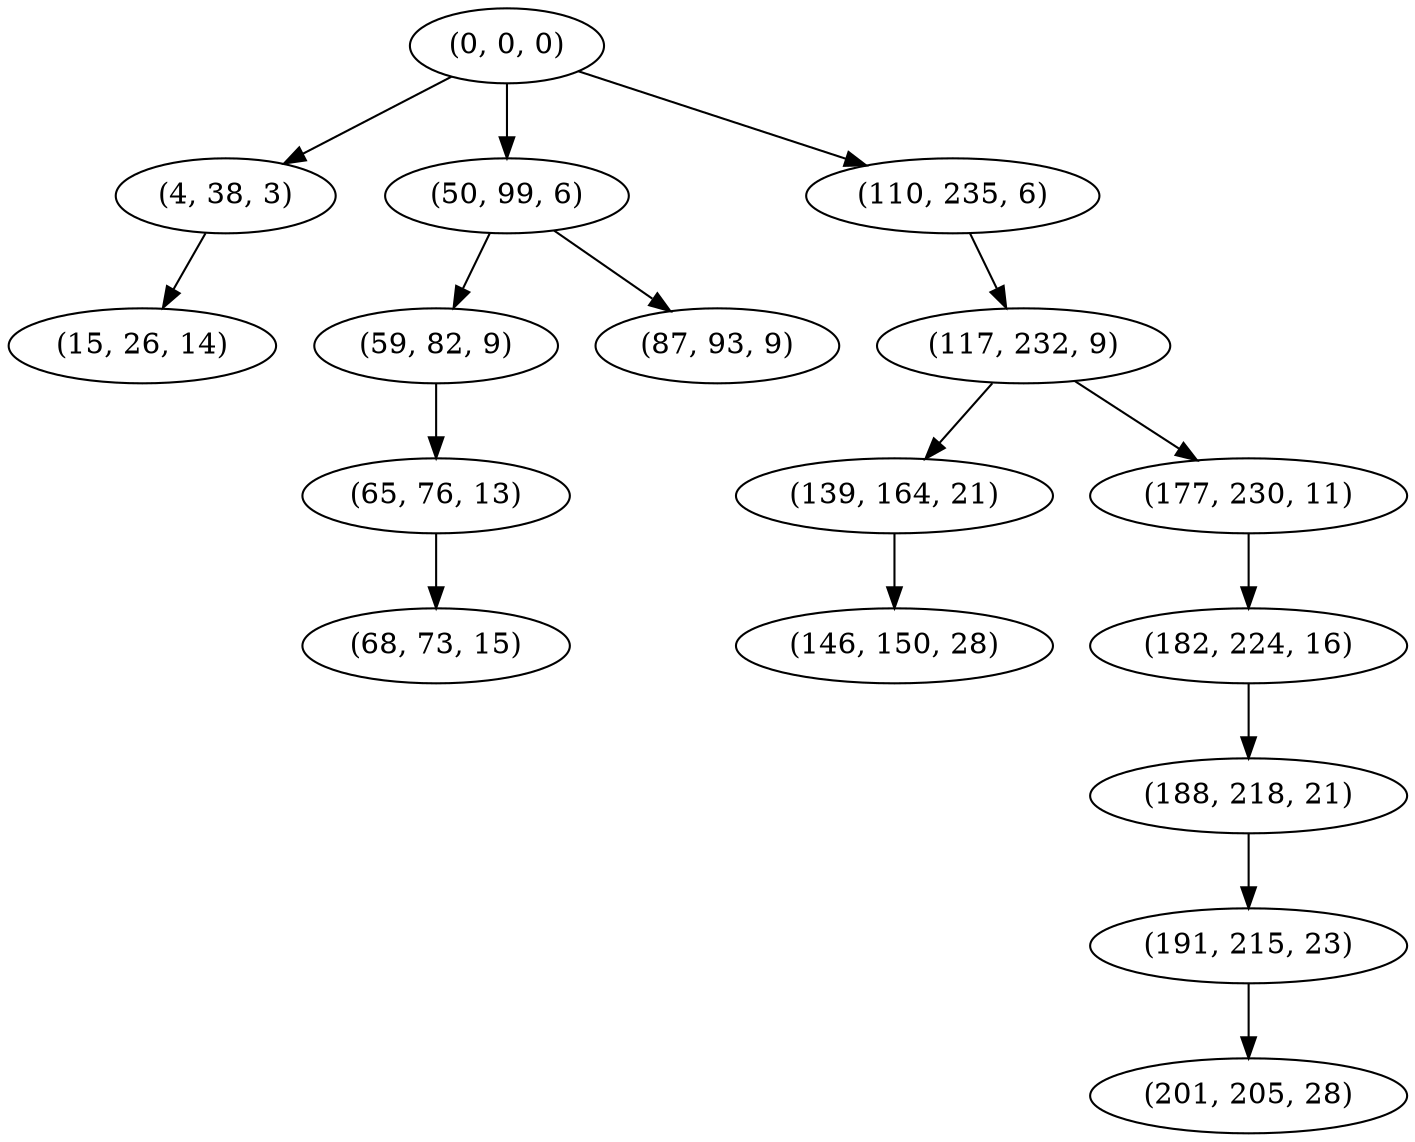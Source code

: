 digraph tree {
    "(0, 0, 0)";
    "(4, 38, 3)";
    "(15, 26, 14)";
    "(50, 99, 6)";
    "(59, 82, 9)";
    "(65, 76, 13)";
    "(68, 73, 15)";
    "(87, 93, 9)";
    "(110, 235, 6)";
    "(117, 232, 9)";
    "(139, 164, 21)";
    "(146, 150, 28)";
    "(177, 230, 11)";
    "(182, 224, 16)";
    "(188, 218, 21)";
    "(191, 215, 23)";
    "(201, 205, 28)";
    "(0, 0, 0)" -> "(4, 38, 3)";
    "(0, 0, 0)" -> "(50, 99, 6)";
    "(0, 0, 0)" -> "(110, 235, 6)";
    "(4, 38, 3)" -> "(15, 26, 14)";
    "(50, 99, 6)" -> "(59, 82, 9)";
    "(50, 99, 6)" -> "(87, 93, 9)";
    "(59, 82, 9)" -> "(65, 76, 13)";
    "(65, 76, 13)" -> "(68, 73, 15)";
    "(110, 235, 6)" -> "(117, 232, 9)";
    "(117, 232, 9)" -> "(139, 164, 21)";
    "(117, 232, 9)" -> "(177, 230, 11)";
    "(139, 164, 21)" -> "(146, 150, 28)";
    "(177, 230, 11)" -> "(182, 224, 16)";
    "(182, 224, 16)" -> "(188, 218, 21)";
    "(188, 218, 21)" -> "(191, 215, 23)";
    "(191, 215, 23)" -> "(201, 205, 28)";
}

